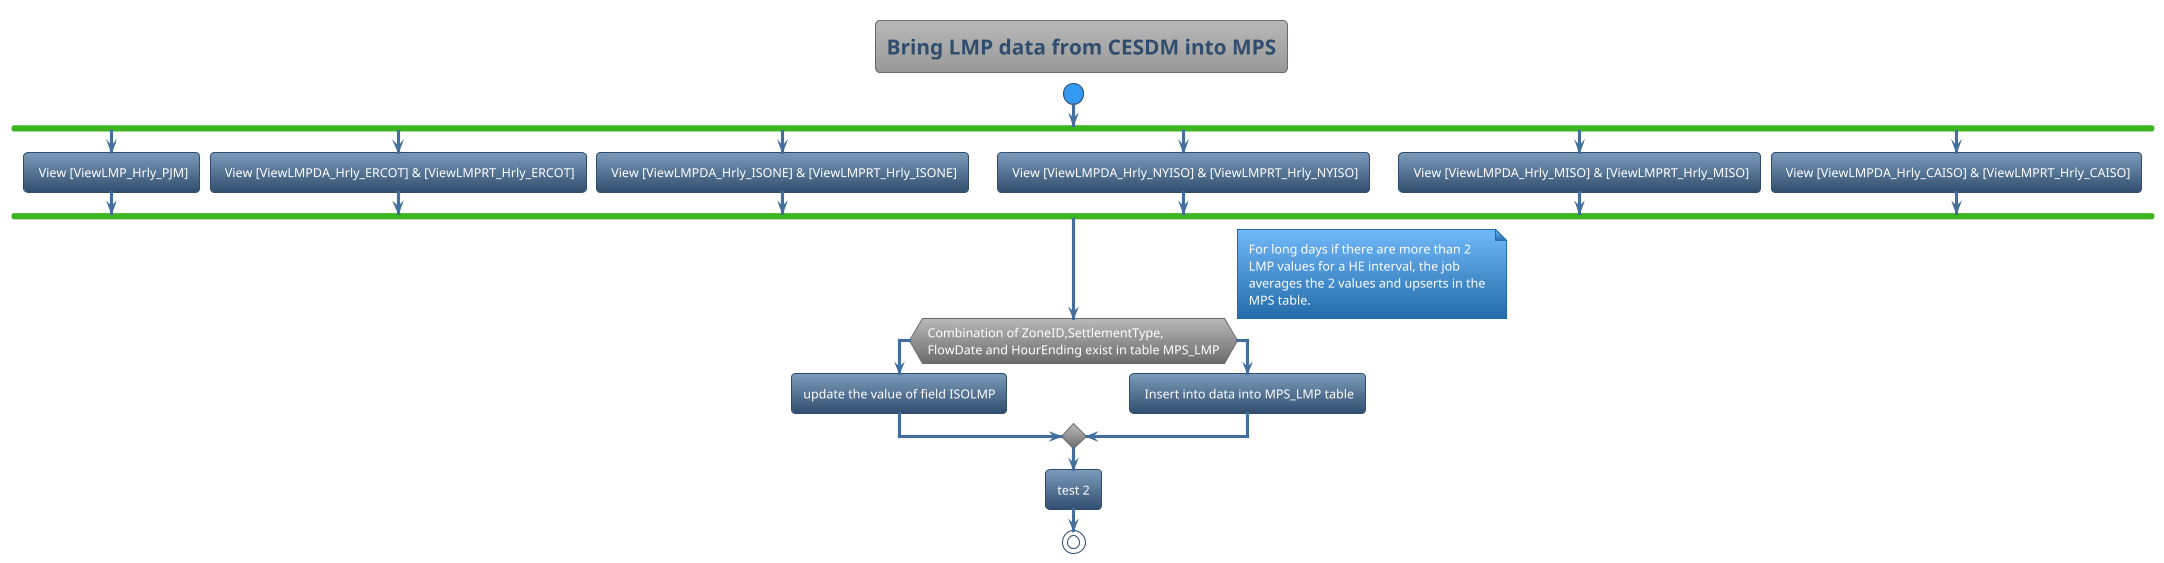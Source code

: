 @startuml MPS-235
!theme spacelab
title Bring LMP data from CESDM into MPS
start
fork
: View [ViewLMP_Hrly_PJM];
fork again
: View [ViewLMPDA_Hrly_ERCOT] & [ViewLMPRT_Hrly_ERCOT];
fork again
: View [ViewLMPDA_Hrly_ISONE] & [ViewLMPRT_Hrly_ISONE];
fork again
: View [ViewLMPDA_Hrly_NYISO] & [ViewLMPRT_Hrly_NYISO];
fork again
: View [ViewLMPDA_Hrly_MISO] & [ViewLMPRT_Hrly_MISO];
fork again
: View [ViewLMPDA_Hrly_CAISO] & [ViewLMPRT_Hrly_CAISO];
end fork
if (Combination of ZoneID,SettlementType,
FlowDate and HourEnding exist in table MPS_LMP) then (yes)
:update the value of field ISOLMP;
else (no)
: Insert into data into MPS_LMP table;
endif
note right
For long days if there are more than 2
LMP values for a HE interval, the job
averages the 2 values and upserts in the
MPS table.
end note
:test 2;
stop
@enduml